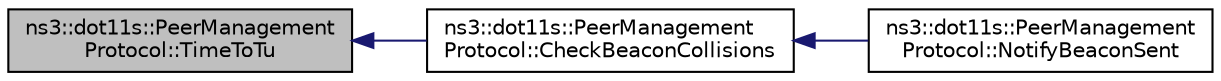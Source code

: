 digraph "ns3::dot11s::PeerManagementProtocol::TimeToTu"
{
  edge [fontname="Helvetica",fontsize="10",labelfontname="Helvetica",labelfontsize="10"];
  node [fontname="Helvetica",fontsize="10",shape=record];
  rankdir="LR";
  Node1 [label="ns3::dot11s::PeerManagement\lProtocol::TimeToTu",height=0.2,width=0.4,color="black", fillcolor="grey75", style="filled", fontcolor="black"];
  Node1 -> Node2 [dir="back",color="midnightblue",fontsize="10",style="solid"];
  Node2 [label="ns3::dot11s::PeerManagement\lProtocol::CheckBeaconCollisions",height=0.2,width=0.4,color="black", fillcolor="white", style="filled",URL="$d7/d46/classns3_1_1dot11s_1_1PeerManagementProtocol.html#abe64c73c24a2981240b5f85fb87a5160",tooltip="BCA. "];
  Node2 -> Node3 [dir="back",color="midnightblue",fontsize="10",style="solid"];
  Node3 [label="ns3::dot11s::PeerManagement\lProtocol::NotifyBeaconSent",height=0.2,width=0.4,color="black", fillcolor="white", style="filled",URL="$d7/d46/classns3_1_1dot11s_1_1PeerManagementProtocol.html#a92bdb582f3c57ccf14d156947350ea43"];
}
